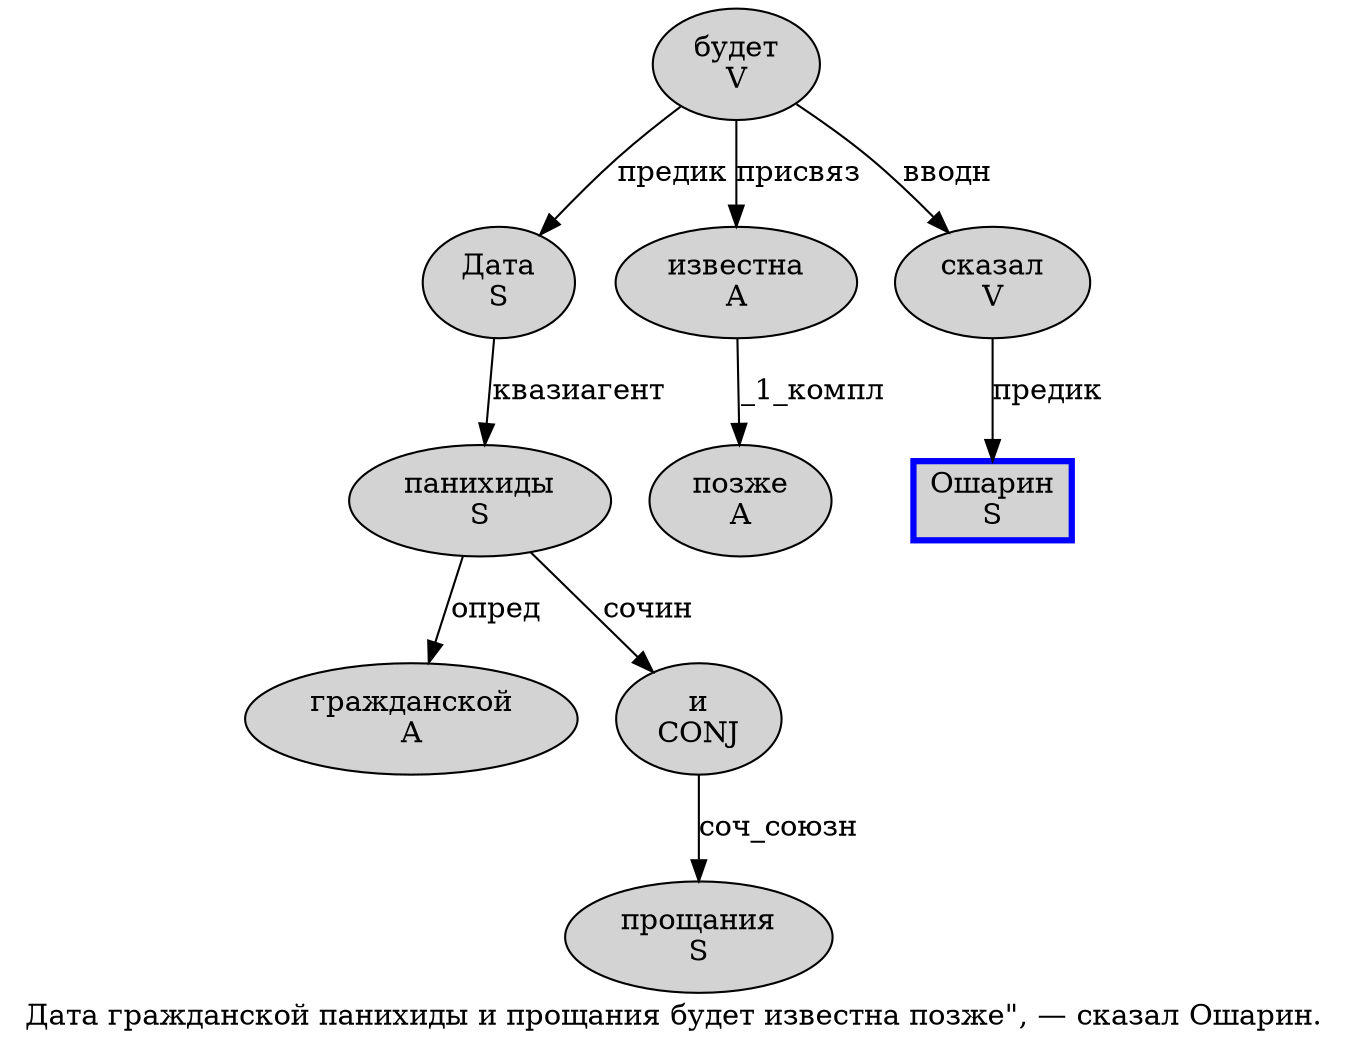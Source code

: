 digraph SENTENCE_1158 {
	graph [label="Дата гражданской панихиды и прощания будет известна позже\", — сказал Ошарин."]
	node [style=filled]
		0 [label="Дата
S" color="" fillcolor=lightgray penwidth=1 shape=ellipse]
		1 [label="гражданской
A" color="" fillcolor=lightgray penwidth=1 shape=ellipse]
		2 [label="панихиды
S" color="" fillcolor=lightgray penwidth=1 shape=ellipse]
		3 [label="и
CONJ" color="" fillcolor=lightgray penwidth=1 shape=ellipse]
		4 [label="прощания
S" color="" fillcolor=lightgray penwidth=1 shape=ellipse]
		5 [label="будет
V" color="" fillcolor=lightgray penwidth=1 shape=ellipse]
		6 [label="известна
A" color="" fillcolor=lightgray penwidth=1 shape=ellipse]
		7 [label="позже
A" color="" fillcolor=lightgray penwidth=1 shape=ellipse]
		11 [label="сказал
V" color="" fillcolor=lightgray penwidth=1 shape=ellipse]
		12 [label="Ошарин
S" color=blue fillcolor=lightgray penwidth=3 shape=box]
			0 -> 2 [label="квазиагент"]
			6 -> 7 [label="_1_компл"]
			5 -> 0 [label="предик"]
			5 -> 6 [label="присвяз"]
			5 -> 11 [label="вводн"]
			3 -> 4 [label="соч_союзн"]
			2 -> 1 [label="опред"]
			2 -> 3 [label="сочин"]
			11 -> 12 [label="предик"]
}
